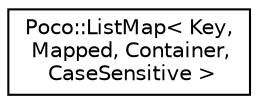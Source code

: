 digraph "Graphical Class Hierarchy"
{
 // LATEX_PDF_SIZE
  edge [fontname="Helvetica",fontsize="10",labelfontname="Helvetica",labelfontsize="10"];
  node [fontname="Helvetica",fontsize="10",shape=record];
  rankdir="LR";
  Node0 [label="Poco::ListMap\< Key,\l Mapped, Container,\l CaseSensitive \>",height=0.2,width=0.4,color="black", fillcolor="white", style="filled",URL="$classPoco_1_1ListMap.html",tooltip=" "];
}
